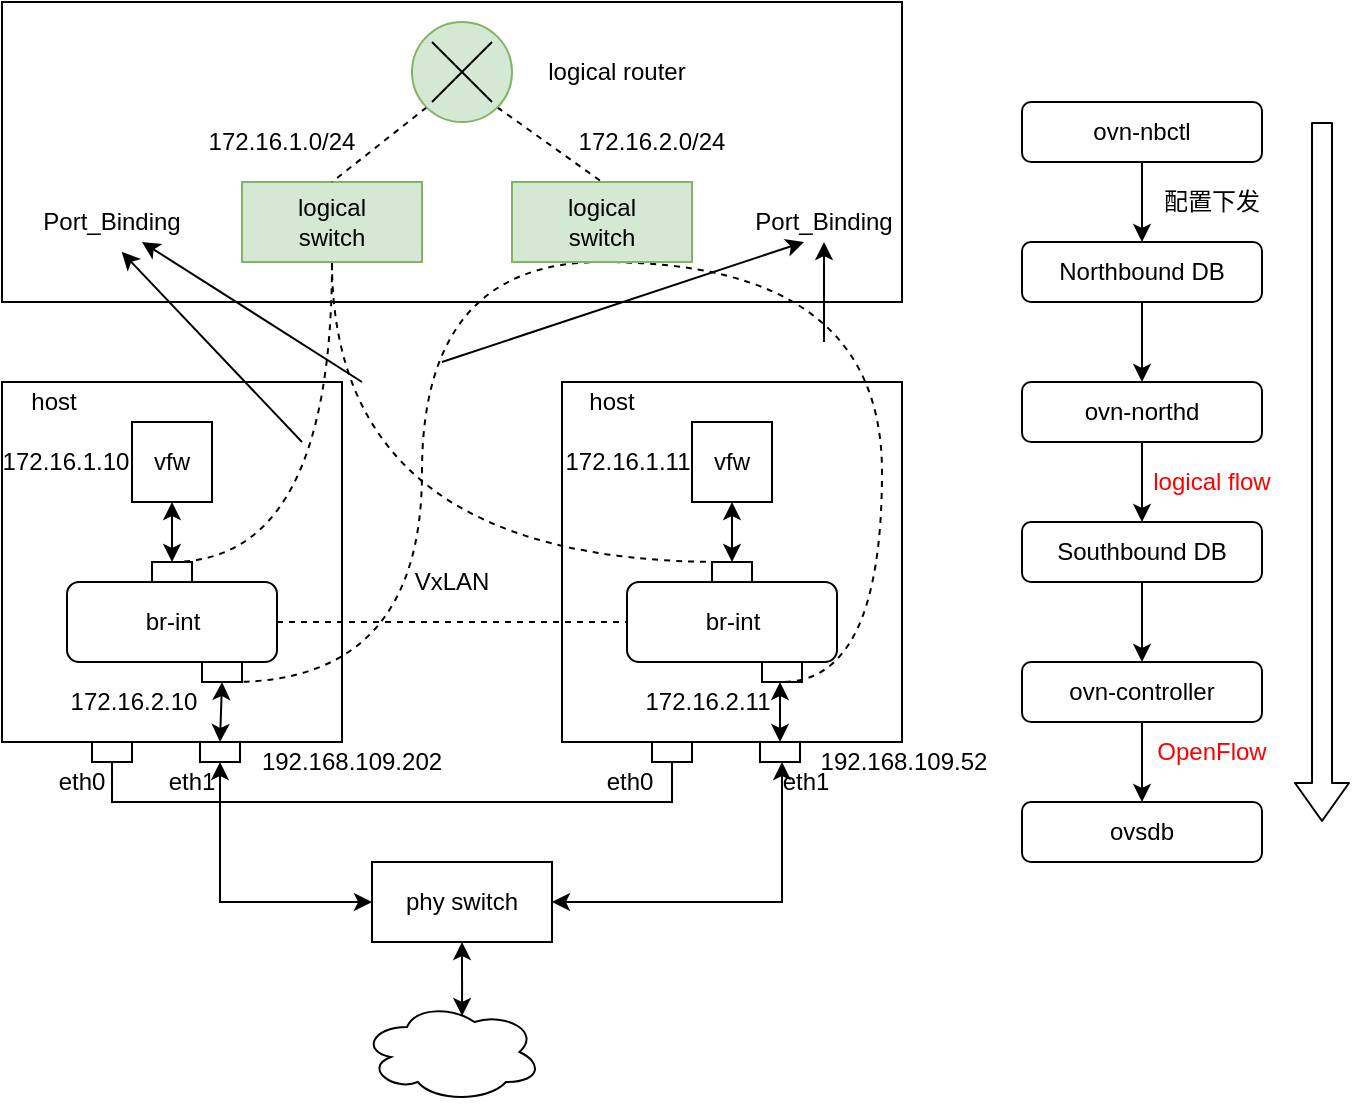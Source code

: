 <mxfile version="13.10.9" type="github">
  <diagram id="NUOA6mpo8N-NY2d6egCE" name="Page-1">
    <mxGraphModel dx="1102" dy="1751" grid="1" gridSize="10" guides="1" tooltips="1" connect="1" arrows="1" fold="1" page="1" pageScale="1" pageWidth="827" pageHeight="1169" math="0" shadow="0">
      <root>
        <mxCell id="0" />
        <mxCell id="1" parent="0" />
        <mxCell id="MOYO5gASgxuPhOEt620W-1" value="" style="rounded=0;whiteSpace=wrap;html=1;" vertex="1" parent="1">
          <mxGeometry x="80" y="-80" width="450" height="150" as="geometry" />
        </mxCell>
        <mxCell id="D7tAY-Ja1K5RIbv1iKdG-1" value="" style="rounded=0;whiteSpace=wrap;html=1;" parent="1" vertex="1">
          <mxGeometry x="80" y="110" width="170" height="180" as="geometry" />
        </mxCell>
        <mxCell id="D7tAY-Ja1K5RIbv1iKdG-2" value="br-int" style="rounded=1;whiteSpace=wrap;html=1;" parent="1" vertex="1">
          <mxGeometry x="112.5" y="210" width="105" height="40" as="geometry" />
        </mxCell>
        <mxCell id="9aVdBko9X2sXjmePpQ1m-4" style="edgeStyle=none;rounded=0;orthogonalLoop=1;jettySize=auto;html=1;entryX=0.5;entryY=0;entryDx=0;entryDy=0;startArrow=classic;startFill=1;endArrow=classic;endFill=1;exitX=0.5;exitY=1;exitDx=0;exitDy=0;" parent="1" source="D7tAY-Ja1K5RIbv1iKdG-3" target="D7tAY-Ja1K5RIbv1iKdG-10" edge="1">
          <mxGeometry relative="1" as="geometry" />
        </mxCell>
        <mxCell id="D7tAY-Ja1K5RIbv1iKdG-3" value="" style="rounded=0;whiteSpace=wrap;html=1;" parent="1" vertex="1">
          <mxGeometry x="180" y="250" width="20" height="10" as="geometry" />
        </mxCell>
        <mxCell id="D7tAY-Ja1K5RIbv1iKdG-8" value="" style="edgeStyle=orthogonalEdgeStyle;rounded=0;orthogonalLoop=1;jettySize=auto;html=1;entryX=0.5;entryY=1;entryDx=0;entryDy=0;entryPerimeter=0;startArrow=classic;startFill=1;" parent="1" source="D7tAY-Ja1K5RIbv1iKdG-4" target="D7tAY-Ja1K5RIbv1iKdG-5" edge="1">
          <mxGeometry relative="1" as="geometry">
            <mxPoint x="165" y="120" as="targetPoint" />
          </mxGeometry>
        </mxCell>
        <mxCell id="D7tAY-Ja1K5RIbv1iKdG-4" value="" style="rounded=0;whiteSpace=wrap;html=1;" parent="1" vertex="1">
          <mxGeometry x="155" y="200" width="20" height="10" as="geometry" />
        </mxCell>
        <mxCell id="D7tAY-Ja1K5RIbv1iKdG-25" style="edgeStyle=orthogonalEdgeStyle;rounded=0;orthogonalLoop=1;jettySize=auto;html=1;exitX=0.5;exitY=0;exitDx=0;exitDy=0;entryX=0.5;entryY=1;entryDx=0;entryDy=0;dashed=1;endArrow=none;endFill=0;curved=1;" parent="1" source="D7tAY-Ja1K5RIbv1iKdG-4" target="D7tAY-Ja1K5RIbv1iKdG-23" edge="1">
          <mxGeometry relative="1" as="geometry">
            <Array as="points">
              <mxPoint x="245" y="200" />
            </Array>
          </mxGeometry>
        </mxCell>
        <mxCell id="D7tAY-Ja1K5RIbv1iKdG-5" value="vfw" style="whiteSpace=wrap;html=1;aspect=fixed;" parent="1" vertex="1">
          <mxGeometry x="145" y="130" width="40" height="40" as="geometry" />
        </mxCell>
        <mxCell id="D7tAY-Ja1K5RIbv1iKdG-45" style="edgeStyle=orthogonalEdgeStyle;rounded=0;orthogonalLoop=1;jettySize=auto;html=1;exitX=0.5;exitY=1;exitDx=0;exitDy=0;entryX=0.5;entryY=1;entryDx=0;entryDy=0;endArrow=none;endFill=0;" parent="1" source="D7tAY-Ja1K5RIbv1iKdG-9" target="D7tAY-Ja1K5RIbv1iKdG-19" edge="1">
          <mxGeometry relative="1" as="geometry" />
        </mxCell>
        <mxCell id="D7tAY-Ja1K5RIbv1iKdG-9" value="" style="rounded=0;whiteSpace=wrap;html=1;" parent="1" vertex="1">
          <mxGeometry x="125" y="290" width="20" height="10" as="geometry" />
        </mxCell>
        <mxCell id="D7tAY-Ja1K5RIbv1iKdG-10" value="" style="rounded=0;whiteSpace=wrap;html=1;" parent="1" vertex="1">
          <mxGeometry x="179" y="290" width="20" height="10" as="geometry" />
        </mxCell>
        <mxCell id="D7tAY-Ja1K5RIbv1iKdG-11" value="eth0" style="text;html=1;strokeColor=none;fillColor=none;align=center;verticalAlign=middle;whiteSpace=wrap;rounded=0;" parent="1" vertex="1">
          <mxGeometry x="100" y="300" width="40" height="20" as="geometry" />
        </mxCell>
        <mxCell id="D7tAY-Ja1K5RIbv1iKdG-12" value="eth1" style="text;html=1;strokeColor=none;fillColor=none;align=center;verticalAlign=middle;whiteSpace=wrap;rounded=0;" parent="1" vertex="1">
          <mxGeometry x="155" y="300" width="40" height="20" as="geometry" />
        </mxCell>
        <mxCell id="D7tAY-Ja1K5RIbv1iKdG-13" value="" style="rounded=0;whiteSpace=wrap;html=1;" parent="1" vertex="1">
          <mxGeometry x="360" y="110" width="170" height="180" as="geometry" />
        </mxCell>
        <mxCell id="D7tAY-Ja1K5RIbv1iKdG-14" value="br-int" style="rounded=1;whiteSpace=wrap;html=1;" parent="1" vertex="1">
          <mxGeometry x="392.5" y="210" width="105" height="40" as="geometry" />
        </mxCell>
        <mxCell id="D7tAY-Ja1K5RIbv1iKdG-30" style="edgeStyle=orthogonalEdgeStyle;rounded=0;orthogonalLoop=1;jettySize=auto;html=1;entryX=0.5;entryY=0;entryDx=0;entryDy=0;endArrow=classic;endFill=1;startArrow=classic;startFill=1;" parent="1" target="D7tAY-Ja1K5RIbv1iKdG-20" edge="1">
          <mxGeometry relative="1" as="geometry">
            <mxPoint x="469" y="260" as="sourcePoint" />
          </mxGeometry>
        </mxCell>
        <mxCell id="D7tAY-Ja1K5RIbv1iKdG-15" value="" style="rounded=0;whiteSpace=wrap;html=1;" parent="1" vertex="1">
          <mxGeometry x="460" y="250" width="20" height="10" as="geometry" />
        </mxCell>
        <mxCell id="D7tAY-Ja1K5RIbv1iKdG-16" value="" style="edgeStyle=orthogonalEdgeStyle;rounded=0;orthogonalLoop=1;jettySize=auto;html=1;entryX=0.5;entryY=1;entryDx=0;entryDy=0;entryPerimeter=0;startArrow=classic;startFill=1;" parent="1" source="D7tAY-Ja1K5RIbv1iKdG-17" target="D7tAY-Ja1K5RIbv1iKdG-18" edge="1">
          <mxGeometry relative="1" as="geometry">
            <mxPoint x="445" y="120" as="targetPoint" />
          </mxGeometry>
        </mxCell>
        <mxCell id="D7tAY-Ja1K5RIbv1iKdG-17" value="" style="rounded=0;whiteSpace=wrap;html=1;" parent="1" vertex="1">
          <mxGeometry x="435" y="200" width="20" height="10" as="geometry" />
        </mxCell>
        <mxCell id="D7tAY-Ja1K5RIbv1iKdG-18" value="vfw" style="whiteSpace=wrap;html=1;aspect=fixed;" parent="1" vertex="1">
          <mxGeometry x="425" y="130" width="40" height="40" as="geometry" />
        </mxCell>
        <mxCell id="D7tAY-Ja1K5RIbv1iKdG-19" value="" style="rounded=0;whiteSpace=wrap;html=1;" parent="1" vertex="1">
          <mxGeometry x="405" y="290" width="20" height="10" as="geometry" />
        </mxCell>
        <mxCell id="D7tAY-Ja1K5RIbv1iKdG-20" value="" style="rounded=0;whiteSpace=wrap;html=1;" parent="1" vertex="1">
          <mxGeometry x="459" y="290" width="20" height="10" as="geometry" />
        </mxCell>
        <mxCell id="tWqsBEToZIpzBDLkbB6M-28" style="edgeStyle=orthogonalEdgeStyle;rounded=0;orthogonalLoop=1;jettySize=auto;html=1;entryX=1;entryY=0.5;entryDx=0;entryDy=0;startArrow=classic;startFill=1;endArrow=classic;endFill=1;" parent="1" target="tWqsBEToZIpzBDLkbB6M-23" edge="1">
          <mxGeometry relative="1" as="geometry">
            <mxPoint x="470" y="300" as="sourcePoint" />
            <Array as="points">
              <mxPoint x="470" y="370" />
            </Array>
          </mxGeometry>
        </mxCell>
        <mxCell id="D7tAY-Ja1K5RIbv1iKdG-22" value="eth1" style="text;html=1;strokeColor=none;fillColor=none;align=center;verticalAlign=middle;whiteSpace=wrap;rounded=0;" parent="1" vertex="1">
          <mxGeometry x="462" y="300" width="40" height="20" as="geometry" />
        </mxCell>
        <mxCell id="9aVdBko9X2sXjmePpQ1m-1" style="edgeStyle=orthogonalEdgeStyle;curved=1;rounded=0;orthogonalLoop=1;jettySize=auto;html=1;exitX=0.5;exitY=1;exitDx=0;exitDy=0;entryX=0.25;entryY=0;entryDx=0;entryDy=0;endArrow=none;endFill=0;dashed=1;" parent="1" source="D7tAY-Ja1K5RIbv1iKdG-23" target="D7tAY-Ja1K5RIbv1iKdG-17" edge="1">
          <mxGeometry relative="1" as="geometry">
            <Array as="points">
              <mxPoint x="245" y="200" />
            </Array>
          </mxGeometry>
        </mxCell>
        <mxCell id="D7tAY-Ja1K5RIbv1iKdG-23" value="logical&lt;br&gt;switch" style="rounded=0;whiteSpace=wrap;html=1;fillColor=#d5e8d4;strokeColor=#82b366;" parent="1" vertex="1">
          <mxGeometry x="200" y="10" width="90" height="40" as="geometry" />
        </mxCell>
        <mxCell id="D7tAY-Ja1K5RIbv1iKdG-28" value="VxLAN" style="text;html=1;strokeColor=none;fillColor=none;align=center;verticalAlign=middle;whiteSpace=wrap;rounded=0;" parent="1" vertex="1">
          <mxGeometry x="285" y="200" width="40" height="20" as="geometry" />
        </mxCell>
        <mxCell id="D7tAY-Ja1K5RIbv1iKdG-31" value="" style="ellipse;shape=cloud;whiteSpace=wrap;html=1;" parent="1" vertex="1">
          <mxGeometry x="260" y="420" width="90" height="50" as="geometry" />
        </mxCell>
        <mxCell id="D7tAY-Ja1K5RIbv1iKdG-32" value="host" style="text;html=1;strokeColor=none;fillColor=none;align=center;verticalAlign=middle;whiteSpace=wrap;rounded=0;" parent="1" vertex="1">
          <mxGeometry x="86" y="110" width="40" height="20" as="geometry" />
        </mxCell>
        <mxCell id="D7tAY-Ja1K5RIbv1iKdG-33" value="host" style="text;html=1;strokeColor=none;fillColor=none;align=center;verticalAlign=middle;whiteSpace=wrap;rounded=0;" parent="1" vertex="1">
          <mxGeometry x="365" y="110" width="40" height="20" as="geometry" />
        </mxCell>
        <mxCell id="D7tAY-Ja1K5RIbv1iKdG-44" value="eth0" style="text;html=1;strokeColor=none;fillColor=none;align=center;verticalAlign=middle;whiteSpace=wrap;rounded=0;" parent="1" vertex="1">
          <mxGeometry x="374" y="300" width="40" height="20" as="geometry" />
        </mxCell>
        <mxCell id="D7tAY-Ja1K5RIbv1iKdG-27" style="edgeStyle=orthogonalEdgeStyle;rounded=0;orthogonalLoop=1;jettySize=auto;html=1;exitX=1;exitY=0.5;exitDx=0;exitDy=0;dashed=1;endArrow=none;endFill=0;" parent="1" source="D7tAY-Ja1K5RIbv1iKdG-2" target="D7tAY-Ja1K5RIbv1iKdG-14" edge="1">
          <mxGeometry relative="1" as="geometry" />
        </mxCell>
        <mxCell id="tWqsBEToZIpzBDLkbB6M-8" style="rounded=0;orthogonalLoop=1;jettySize=auto;html=1;exitX=0;exitY=1;exitDx=0;exitDy=0;entryX=0.5;entryY=0;entryDx=0;entryDy=0;endArrow=none;endFill=0;dashed=1;" parent="1" source="tWqsBEToZIpzBDLkbB6M-3" target="D7tAY-Ja1K5RIbv1iKdG-23" edge="1">
          <mxGeometry relative="1" as="geometry" />
        </mxCell>
        <mxCell id="tWqsBEToZIpzBDLkbB6M-9" style="edgeStyle=none;rounded=0;orthogonalLoop=1;jettySize=auto;html=1;exitX=1;exitY=1;exitDx=0;exitDy=0;entryX=0.5;entryY=0;entryDx=0;entryDy=0;dashed=1;endArrow=none;endFill=0;" parent="1" source="tWqsBEToZIpzBDLkbB6M-3" target="tWqsBEToZIpzBDLkbB6M-1" edge="1">
          <mxGeometry relative="1" as="geometry" />
        </mxCell>
        <mxCell id="tWqsBEToZIpzBDLkbB6M-3" value="" style="ellipse;whiteSpace=wrap;html=1;aspect=fixed;fillColor=#d5e8d4;strokeColor=#82b366;" parent="1" vertex="1">
          <mxGeometry x="285" y="-70" width="50" height="50" as="geometry" />
        </mxCell>
        <mxCell id="tWqsBEToZIpzBDLkbB6M-4" value="" style="endArrow=none;html=1;" parent="1" edge="1">
          <mxGeometry width="50" height="50" relative="1" as="geometry">
            <mxPoint x="295" y="-30" as="sourcePoint" />
            <mxPoint x="325" y="-60" as="targetPoint" />
          </mxGeometry>
        </mxCell>
        <mxCell id="tWqsBEToZIpzBDLkbB6M-5" value="" style="endArrow=none;html=1;" parent="1" edge="1">
          <mxGeometry width="50" height="50" relative="1" as="geometry">
            <mxPoint x="325" y="-30" as="sourcePoint" />
            <mxPoint x="295" y="-60" as="targetPoint" />
          </mxGeometry>
        </mxCell>
        <mxCell id="tWqsBEToZIpzBDLkbB6M-6" value="192.168.109.202" style="text;html=1;strokeColor=none;fillColor=none;align=center;verticalAlign=middle;whiteSpace=wrap;rounded=0;" parent="1" vertex="1">
          <mxGeometry x="235" y="290" width="40" height="20" as="geometry" />
        </mxCell>
        <mxCell id="tWqsBEToZIpzBDLkbB6M-7" value="192.168.109.52" style="text;html=1;strokeColor=none;fillColor=none;align=center;verticalAlign=middle;whiteSpace=wrap;rounded=0;" parent="1" vertex="1">
          <mxGeometry x="511" y="290" width="40" height="20" as="geometry" />
        </mxCell>
        <mxCell id="tWqsBEToZIpzBDLkbB6M-14" style="edgeStyle=orthogonalEdgeStyle;curved=1;rounded=0;orthogonalLoop=1;jettySize=auto;html=1;exitX=0.5;exitY=1;exitDx=0;exitDy=0;dashed=1;endArrow=none;endFill=0;entryX=0.75;entryY=1;entryDx=0;entryDy=0;" parent="1" source="tWqsBEToZIpzBDLkbB6M-1" target="D7tAY-Ja1K5RIbv1iKdG-3" edge="1">
          <mxGeometry relative="1" as="geometry">
            <Array as="points">
              <mxPoint x="290" y="50" />
              <mxPoint x="290" y="260" />
            </Array>
          </mxGeometry>
        </mxCell>
        <mxCell id="tWqsBEToZIpzBDLkbB6M-15" style="edgeStyle=orthogonalEdgeStyle;curved=1;rounded=0;orthogonalLoop=1;jettySize=auto;html=1;exitX=0.5;exitY=1;exitDx=0;exitDy=0;entryX=0.5;entryY=1;entryDx=0;entryDy=0;dashed=1;endArrow=none;endFill=0;" parent="1" source="tWqsBEToZIpzBDLkbB6M-1" target="D7tAY-Ja1K5RIbv1iKdG-15" edge="1">
          <mxGeometry relative="1" as="geometry">
            <Array as="points">
              <mxPoint x="520" y="50" />
              <mxPoint x="520" y="260" />
            </Array>
          </mxGeometry>
        </mxCell>
        <mxCell id="tWqsBEToZIpzBDLkbB6M-1" value="logical&lt;br&gt;switch" style="rounded=0;whiteSpace=wrap;html=1;fillColor=#d5e8d4;strokeColor=#82b366;" parent="1" vertex="1">
          <mxGeometry x="335" y="10" width="90" height="40" as="geometry" />
        </mxCell>
        <mxCell id="tWqsBEToZIpzBDLkbB6M-16" value="" style="endArrow=classic;html=1;entryX=0.5;entryY=1;entryDx=0;entryDy=0;" parent="1" edge="1" target="tWqsBEToZIpzBDLkbB6M-17">
          <mxGeometry width="50" height="50" relative="1" as="geometry">
            <mxPoint x="491" y="90" as="sourcePoint" />
            <mxPoint x="520" y="40" as="targetPoint" />
          </mxGeometry>
        </mxCell>
        <mxCell id="tWqsBEToZIpzBDLkbB6M-17" value="Port_Binding" style="text;html=1;strokeColor=none;fillColor=none;align=center;verticalAlign=middle;whiteSpace=wrap;rounded=0;" parent="1" vertex="1">
          <mxGeometry x="471" y="20" width="40" height="20" as="geometry" />
        </mxCell>
        <mxCell id="tWqsBEToZIpzBDLkbB6M-18" value="172.16.1.0/24" style="text;html=1;strokeColor=none;fillColor=none;align=center;verticalAlign=middle;whiteSpace=wrap;rounded=0;" parent="1" vertex="1">
          <mxGeometry x="200" y="-20" width="40" height="20" as="geometry" />
        </mxCell>
        <mxCell id="tWqsBEToZIpzBDLkbB6M-21" value="172.16.2.0/24" style="text;html=1;strokeColor=none;fillColor=none;align=center;verticalAlign=middle;whiteSpace=wrap;rounded=0;" parent="1" vertex="1">
          <mxGeometry x="385" y="-20" width="40" height="20" as="geometry" />
        </mxCell>
        <mxCell id="tWqsBEToZIpzBDLkbB6M-22" value="" style="endArrow=classic;html=1;entryX=0.25;entryY=1;entryDx=0;entryDy=0;" parent="1" target="tWqsBEToZIpzBDLkbB6M-17" edge="1">
          <mxGeometry width="50" height="50" relative="1" as="geometry">
            <mxPoint x="300" y="100" as="sourcePoint" />
            <mxPoint x="350" y="70" as="targetPoint" />
          </mxGeometry>
        </mxCell>
        <mxCell id="tWqsBEToZIpzBDLkbB6M-35" style="edgeStyle=orthogonalEdgeStyle;rounded=0;orthogonalLoop=1;jettySize=auto;html=1;entryX=0.75;entryY=0;entryDx=0;entryDy=0;startArrow=classic;startFill=1;endArrow=classic;endFill=1;exitX=0;exitY=0.5;exitDx=0;exitDy=0;" parent="1" source="tWqsBEToZIpzBDLkbB6M-23" edge="1">
          <mxGeometry relative="1" as="geometry">
            <mxPoint x="269" y="370" as="sourcePoint" />
            <mxPoint x="189" y="300" as="targetPoint" />
            <Array as="points">
              <mxPoint x="189" y="370" />
            </Array>
          </mxGeometry>
        </mxCell>
        <mxCell id="tWqsBEToZIpzBDLkbB6M-38" style="edgeStyle=orthogonalEdgeStyle;rounded=0;orthogonalLoop=1;jettySize=auto;html=1;exitX=0.5;exitY=1;exitDx=0;exitDy=0;entryX=0.556;entryY=0.14;entryDx=0;entryDy=0;entryPerimeter=0;startArrow=classic;startFill=1;endArrow=classic;endFill=1;" parent="1" source="tWqsBEToZIpzBDLkbB6M-23" target="D7tAY-Ja1K5RIbv1iKdG-31" edge="1">
          <mxGeometry relative="1" as="geometry" />
        </mxCell>
        <mxCell id="tWqsBEToZIpzBDLkbB6M-23" value="phy switch" style="rounded=0;whiteSpace=wrap;html=1;" parent="1" vertex="1">
          <mxGeometry x="265" y="350" width="90" height="40" as="geometry" />
        </mxCell>
        <mxCell id="tWqsBEToZIpzBDLkbB6M-31" value="172.16.1.10" style="text;html=1;strokeColor=none;fillColor=none;align=center;verticalAlign=middle;whiteSpace=wrap;rounded=0;" parent="1" vertex="1">
          <mxGeometry x="92" y="140" width="40" height="20" as="geometry" />
        </mxCell>
        <mxCell id="tWqsBEToZIpzBDLkbB6M-32" value="172.16.1.11" style="text;html=1;strokeColor=none;fillColor=none;align=center;verticalAlign=middle;whiteSpace=wrap;rounded=0;" parent="1" vertex="1">
          <mxGeometry x="373" y="140" width="40" height="20" as="geometry" />
        </mxCell>
        <mxCell id="tWqsBEToZIpzBDLkbB6M-33" value="172.16.2.10" style="text;html=1;strokeColor=none;fillColor=none;align=center;verticalAlign=middle;whiteSpace=wrap;rounded=0;" parent="1" vertex="1">
          <mxGeometry x="126" y="260" width="40" height="20" as="geometry" />
        </mxCell>
        <mxCell id="tWqsBEToZIpzBDLkbB6M-34" value="172.16.2.11" style="text;html=1;strokeColor=none;fillColor=none;align=center;verticalAlign=middle;whiteSpace=wrap;rounded=0;" parent="1" vertex="1">
          <mxGeometry x="413" y="260" width="40" height="20" as="geometry" />
        </mxCell>
        <mxCell id="MOYO5gASgxuPhOEt620W-2" value="" style="endArrow=classic;html=1;entryX=0.133;entryY=0.833;entryDx=0;entryDy=0;entryPerimeter=0;" edge="1" parent="1" target="MOYO5gASgxuPhOEt620W-1">
          <mxGeometry width="50" height="50" relative="1" as="geometry">
            <mxPoint x="230" y="140" as="sourcePoint" />
            <mxPoint x="421" y="60" as="targetPoint" />
          </mxGeometry>
        </mxCell>
        <mxCell id="MOYO5gASgxuPhOEt620W-3" value="" style="endArrow=classic;html=1;" edge="1" parent="1">
          <mxGeometry width="50" height="50" relative="1" as="geometry">
            <mxPoint x="260" y="110" as="sourcePoint" />
            <mxPoint x="150" y="40" as="targetPoint" />
          </mxGeometry>
        </mxCell>
        <mxCell id="MOYO5gASgxuPhOEt620W-4" value="Port_Binding" style="text;html=1;strokeColor=none;fillColor=none;align=center;verticalAlign=middle;whiteSpace=wrap;rounded=0;" vertex="1" parent="1">
          <mxGeometry x="115" y="20" width="40" height="20" as="geometry" />
        </mxCell>
        <mxCell id="MOYO5gASgxuPhOEt620W-5" value="logical router" style="text;html=1;strokeColor=none;fillColor=none;align=center;verticalAlign=middle;whiteSpace=wrap;rounded=0;" vertex="1" parent="1">
          <mxGeometry x="345" y="-55" width="85" height="20" as="geometry" />
        </mxCell>
        <mxCell id="MOYO5gASgxuPhOEt620W-12" style="edgeStyle=orthogonalEdgeStyle;rounded=0;orthogonalLoop=1;jettySize=auto;html=1;exitX=0.5;exitY=1;exitDx=0;exitDy=0;entryX=0.5;entryY=0;entryDx=0;entryDy=0;" edge="1" parent="1" source="MOYO5gASgxuPhOEt620W-6" target="MOYO5gASgxuPhOEt620W-7">
          <mxGeometry relative="1" as="geometry" />
        </mxCell>
        <mxCell id="MOYO5gASgxuPhOEt620W-6" value="ovn-nbctl" style="rounded=1;whiteSpace=wrap;html=1;" vertex="1" parent="1">
          <mxGeometry x="590" y="-30" width="120" height="30" as="geometry" />
        </mxCell>
        <mxCell id="MOYO5gASgxuPhOEt620W-13" style="edgeStyle=orthogonalEdgeStyle;rounded=0;orthogonalLoop=1;jettySize=auto;html=1;exitX=0.5;exitY=1;exitDx=0;exitDy=0;" edge="1" parent="1" source="MOYO5gASgxuPhOEt620W-7" target="MOYO5gASgxuPhOEt620W-8">
          <mxGeometry relative="1" as="geometry" />
        </mxCell>
        <mxCell id="MOYO5gASgxuPhOEt620W-7" value="Northbound DB" style="rounded=1;whiteSpace=wrap;html=1;" vertex="1" parent="1">
          <mxGeometry x="590" y="40" width="120" height="30" as="geometry" />
        </mxCell>
        <mxCell id="MOYO5gASgxuPhOEt620W-14" style="edgeStyle=orthogonalEdgeStyle;rounded=0;orthogonalLoop=1;jettySize=auto;html=1;exitX=0.5;exitY=1;exitDx=0;exitDy=0;entryX=0.5;entryY=0;entryDx=0;entryDy=0;" edge="1" parent="1" source="MOYO5gASgxuPhOEt620W-8" target="MOYO5gASgxuPhOEt620W-9">
          <mxGeometry relative="1" as="geometry" />
        </mxCell>
        <mxCell id="MOYO5gASgxuPhOEt620W-8" value="ovn-northd" style="rounded=1;whiteSpace=wrap;html=1;" vertex="1" parent="1">
          <mxGeometry x="590" y="110" width="120" height="30" as="geometry" />
        </mxCell>
        <mxCell id="MOYO5gASgxuPhOEt620W-15" style="edgeStyle=orthogonalEdgeStyle;rounded=0;orthogonalLoop=1;jettySize=auto;html=1;exitX=0.5;exitY=1;exitDx=0;exitDy=0;entryX=0.5;entryY=0;entryDx=0;entryDy=0;" edge="1" parent="1" source="MOYO5gASgxuPhOEt620W-9" target="MOYO5gASgxuPhOEt620W-10">
          <mxGeometry relative="1" as="geometry" />
        </mxCell>
        <mxCell id="MOYO5gASgxuPhOEt620W-9" value="Southbound DB" style="rounded=1;whiteSpace=wrap;html=1;" vertex="1" parent="1">
          <mxGeometry x="590" y="180" width="120" height="30" as="geometry" />
        </mxCell>
        <mxCell id="MOYO5gASgxuPhOEt620W-16" style="edgeStyle=orthogonalEdgeStyle;rounded=0;orthogonalLoop=1;jettySize=auto;html=1;exitX=0.5;exitY=1;exitDx=0;exitDy=0;" edge="1" parent="1" source="MOYO5gASgxuPhOEt620W-10" target="MOYO5gASgxuPhOEt620W-11">
          <mxGeometry relative="1" as="geometry" />
        </mxCell>
        <mxCell id="MOYO5gASgxuPhOEt620W-10" value="ovn-controller" style="rounded=1;whiteSpace=wrap;html=1;" vertex="1" parent="1">
          <mxGeometry x="590" y="250" width="120" height="30" as="geometry" />
        </mxCell>
        <mxCell id="MOYO5gASgxuPhOEt620W-11" value="ovsdb" style="rounded=1;whiteSpace=wrap;html=1;" vertex="1" parent="1">
          <mxGeometry x="590" y="320" width="120" height="30" as="geometry" />
        </mxCell>
        <mxCell id="MOYO5gASgxuPhOEt620W-17" value="配置下发" style="text;html=1;strokeColor=none;fillColor=none;align=center;verticalAlign=middle;whiteSpace=wrap;rounded=0;" vertex="1" parent="1">
          <mxGeometry x="650" y="10" width="70" height="20" as="geometry" />
        </mxCell>
        <mxCell id="MOYO5gASgxuPhOEt620W-18" value="&lt;font color=&quot;#ff0000&quot;&gt;logical flow&lt;/font&gt;" style="text;html=1;strokeColor=none;fillColor=none;align=center;verticalAlign=middle;whiteSpace=wrap;rounded=0;" vertex="1" parent="1">
          <mxGeometry x="650" y="150" width="70" height="20" as="geometry" />
        </mxCell>
        <mxCell id="MOYO5gASgxuPhOEt620W-19" value="&lt;font color=&quot;#ff0000&quot;&gt;OpenFlow&lt;/font&gt;" style="text;html=1;strokeColor=none;fillColor=none;align=center;verticalAlign=middle;whiteSpace=wrap;rounded=0;" vertex="1" parent="1">
          <mxGeometry x="650" y="285" width="70" height="20" as="geometry" />
        </mxCell>
        <mxCell id="MOYO5gASgxuPhOEt620W-20" value="" style="shape=flexArrow;endArrow=classic;html=1;endWidth=16;endSize=6;" edge="1" parent="1">
          <mxGeometry width="50" height="50" relative="1" as="geometry">
            <mxPoint x="740" y="-20" as="sourcePoint" />
            <mxPoint x="740" y="330" as="targetPoint" />
          </mxGeometry>
        </mxCell>
      </root>
    </mxGraphModel>
  </diagram>
</mxfile>
